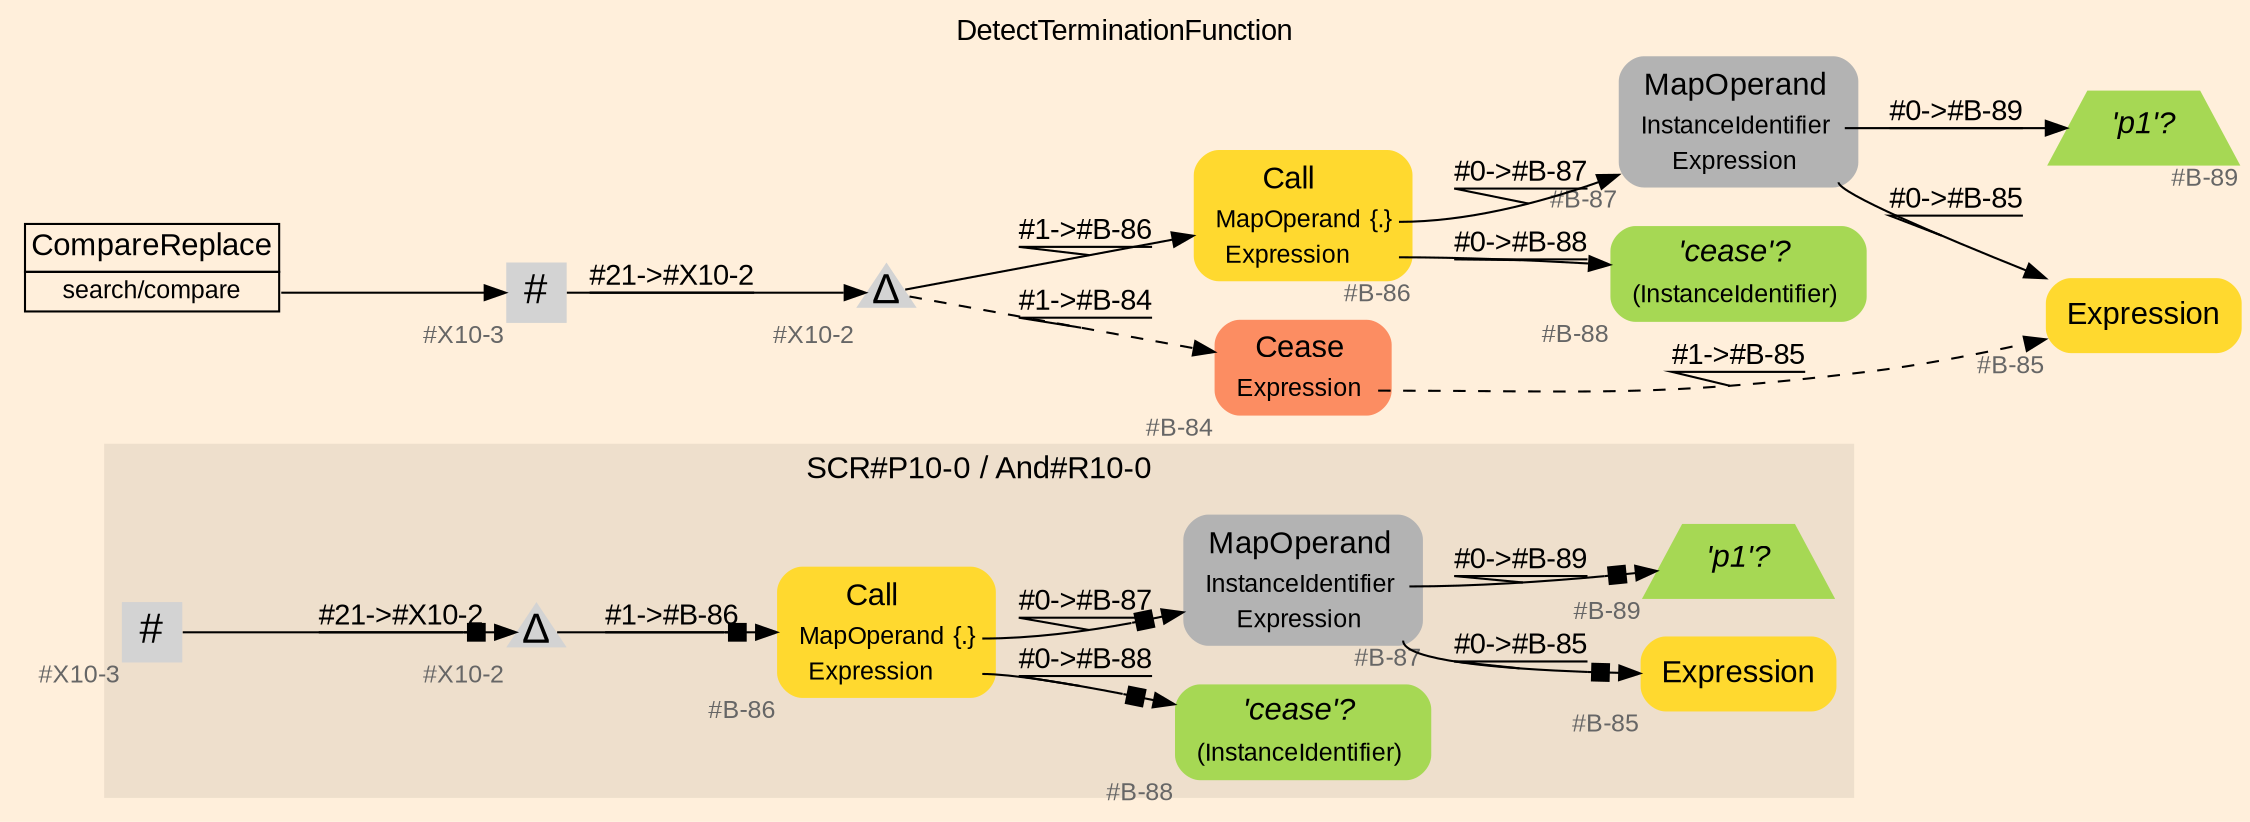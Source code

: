digraph "DetectTerminationFunction" {
label = "DetectTerminationFunction"
labelloc = t
graph [
    rankdir = "LR"
    ranksep = 0.3
    bgcolor = antiquewhite1
    color = black
    fontcolor = black
    fontname = "Arial"
];
node [
    fontname = "Arial"
];
edge [
    fontname = "Arial"
];

// -------------------- figure And#R10-0 --------------------
// -------- region And#R10-0 ----------
subgraph "clusterAnd#R10-0" {
    label = "SCR#P10-0 / And#R10-0"
    style = "filled"
    color = antiquewhite2
    fontsize = "15"
    // -------- block And#R10-0/#B-85 ----------
    "And#R10-0/#B-85" [
        fillcolor = "/set28/6"
        xlabel = "#B-85"
        fontsize = "12"
        fontcolor = grey40
        shape = "plaintext"
        label = <<TABLE BORDER="0" CELLBORDER="0" CELLSPACING="0">
         <TR><TD><FONT COLOR="black" POINT-SIZE="15">Expression</FONT></TD></TR>
        </TABLE>>
        style = "rounded,filled"
    ];
    
    // -------- block And#R10-0/#B-86 ----------
    "And#R10-0/#B-86" [
        fillcolor = "/set28/6"
        xlabel = "#B-86"
        fontsize = "12"
        fontcolor = grey40
        shape = "plaintext"
        label = <<TABLE BORDER="0" CELLBORDER="0" CELLSPACING="0">
         <TR><TD><FONT COLOR="black" POINT-SIZE="15">Call</FONT></TD></TR>
         <TR><TD><FONT COLOR="black" POINT-SIZE="12">MapOperand</FONT></TD><TD PORT="port0"><FONT COLOR="black" POINT-SIZE="12">{.}</FONT></TD></TR>
         <TR><TD><FONT COLOR="black" POINT-SIZE="12">Expression</FONT></TD><TD PORT="port1"></TD></TR>
        </TABLE>>
        style = "rounded,filled"
    ];
    
    // -------- block And#R10-0/#B-87 ----------
    "And#R10-0/#B-87" [
        fillcolor = "/set28/8"
        xlabel = "#B-87"
        fontsize = "12"
        fontcolor = grey40
        shape = "plaintext"
        label = <<TABLE BORDER="0" CELLBORDER="0" CELLSPACING="0">
         <TR><TD><FONT COLOR="black" POINT-SIZE="15">MapOperand</FONT></TD></TR>
         <TR><TD><FONT COLOR="black" POINT-SIZE="12">InstanceIdentifier</FONT></TD><TD PORT="port0"></TD></TR>
         <TR><TD><FONT COLOR="black" POINT-SIZE="12">Expression</FONT></TD><TD PORT="port1"></TD></TR>
        </TABLE>>
        style = "rounded,filled"
    ];
    
    // -------- block And#R10-0/#B-88 ----------
    "And#R10-0/#B-88" [
        fillcolor = "/set28/5"
        xlabel = "#B-88"
        fontsize = "12"
        fontcolor = grey40
        shape = "plaintext"
        label = <<TABLE BORDER="0" CELLBORDER="0" CELLSPACING="0">
         <TR><TD><FONT COLOR="black" POINT-SIZE="15"><I>'cease'?</I></FONT></TD></TR>
         <TR><TD><FONT COLOR="black" POINT-SIZE="12">(InstanceIdentifier)</FONT></TD><TD PORT="port0"></TD></TR>
        </TABLE>>
        style = "rounded,filled"
    ];
    
    // -------- block And#R10-0/#B-89 ----------
    "And#R10-0/#B-89" [
        fillcolor = "/set28/5"
        xlabel = "#B-89"
        fontsize = "12"
        fontcolor = grey40
        shape = "trapezium"
        label = <<FONT COLOR="black" POINT-SIZE="15"><I>'p1'?</I></FONT>>
        style = "filled"
        penwidth = 0.0
    ];
    
    // -------- block And#R10-0/#X10-2 ----------
    "And#R10-0/#X10-2" [
        xlabel = "#X10-2"
        fontsize = "12"
        fontcolor = grey40
        shape = "triangle"
        label = <<FONT COLOR="black" POINT-SIZE="20">Δ</FONT>>
        style = "filled"
        penwidth = 0.0
        fixedsize = true
        width = 0.4
        height = 0.4
    ];
    
    // -------- block And#R10-0/#X10-3 ----------
    "And#R10-0/#X10-3" [
        xlabel = "#X10-3"
        fontsize = "12"
        fontcolor = grey40
        shape = "square"
        label = <<FONT COLOR="black" POINT-SIZE="20">#</FONT>>
        style = "filled"
        penwidth = 0.0
        fixedsize = true
        width = 0.4
        height = 0.4
    ];
    
}

"And#R10-0/#B-86":port0 -> "And#R10-0/#B-87" [
    arrowhead="normalnonebox"
    label = "#0-&gt;#B-87"
    decorate = true
    color = black
    fontcolor = black
];

"And#R10-0/#B-86":port1 -> "And#R10-0/#B-88" [
    arrowhead="normalnonebox"
    label = "#0-&gt;#B-88"
    decorate = true
    color = black
    fontcolor = black
];

"And#R10-0/#B-87":port0 -> "And#R10-0/#B-89" [
    arrowhead="normalnonebox"
    label = "#0-&gt;#B-89"
    decorate = true
    color = black
    fontcolor = black
];

"And#R10-0/#B-87":port1 -> "And#R10-0/#B-85" [
    arrowhead="normalnonebox"
    label = "#0-&gt;#B-85"
    decorate = true
    color = black
    fontcolor = black
];

"And#R10-0/#X10-2" -> "And#R10-0/#B-86" [
    arrowhead="normalnonebox"
    label = "#1-&gt;#B-86"
    decorate = true
    color = black
    fontcolor = black
];

"And#R10-0/#X10-3" -> "And#R10-0/#X10-2" [
    arrowhead="normalnonebox"
    label = "#21-&gt;#X10-2"
    decorate = true
    color = black
    fontcolor = black
];


// -------------------- transformation figure --------------------
// -------- block CR#X10-4 ----------
"CR#X10-4" [
    fillcolor = antiquewhite1
    fontsize = "12"
    fontcolor = grey40
    shape = "plaintext"
    label = <<TABLE BORDER="0" CELLBORDER="1" CELLSPACING="0">
     <TR><TD><FONT COLOR="black" POINT-SIZE="15">CompareReplace</FONT></TD></TR>
     <TR><TD PORT="port0"><FONT COLOR="black" POINT-SIZE="12">search/compare</FONT></TD></TR>
    </TABLE>>
    style = "filled"
    color = black
];

// -------- block #X10-3 ----------
"#X10-3" [
    xlabel = "#X10-3"
    fontsize = "12"
    fontcolor = grey40
    shape = "square"
    label = <<FONT COLOR="black" POINT-SIZE="20">#</FONT>>
    style = "filled"
    penwidth = 0.0
    fixedsize = true
    width = 0.4
    height = 0.4
];

// -------- block #X10-2 ----------
"#X10-2" [
    xlabel = "#X10-2"
    fontsize = "12"
    fontcolor = grey40
    shape = "triangle"
    label = <<FONT COLOR="black" POINT-SIZE="20">Δ</FONT>>
    style = "filled"
    penwidth = 0.0
    fixedsize = true
    width = 0.4
    height = 0.4
];

// -------- block #B-86 ----------
"#B-86" [
    fillcolor = "/set28/6"
    xlabel = "#B-86"
    fontsize = "12"
    fontcolor = grey40
    shape = "plaintext"
    label = <<TABLE BORDER="0" CELLBORDER="0" CELLSPACING="0">
     <TR><TD><FONT COLOR="black" POINT-SIZE="15">Call</FONT></TD></TR>
     <TR><TD><FONT COLOR="black" POINT-SIZE="12">MapOperand</FONT></TD><TD PORT="port0"><FONT COLOR="black" POINT-SIZE="12">{.}</FONT></TD></TR>
     <TR><TD><FONT COLOR="black" POINT-SIZE="12">Expression</FONT></TD><TD PORT="port1"></TD></TR>
    </TABLE>>
    style = "rounded,filled"
];

// -------- block #B-87 ----------
"#B-87" [
    fillcolor = "/set28/8"
    xlabel = "#B-87"
    fontsize = "12"
    fontcolor = grey40
    shape = "plaintext"
    label = <<TABLE BORDER="0" CELLBORDER="0" CELLSPACING="0">
     <TR><TD><FONT COLOR="black" POINT-SIZE="15">MapOperand</FONT></TD></TR>
     <TR><TD><FONT COLOR="black" POINT-SIZE="12">InstanceIdentifier</FONT></TD><TD PORT="port0"></TD></TR>
     <TR><TD><FONT COLOR="black" POINT-SIZE="12">Expression</FONT></TD><TD PORT="port1"></TD></TR>
    </TABLE>>
    style = "rounded,filled"
];

// -------- block #B-89 ----------
"#B-89" [
    fillcolor = "/set28/5"
    xlabel = "#B-89"
    fontsize = "12"
    fontcolor = grey40
    shape = "trapezium"
    label = <<FONT COLOR="black" POINT-SIZE="15"><I>'p1'?</I></FONT>>
    style = "filled"
    penwidth = 0.0
];

// -------- block #B-85 ----------
"#B-85" [
    fillcolor = "/set28/6"
    xlabel = "#B-85"
    fontsize = "12"
    fontcolor = grey40
    shape = "plaintext"
    label = <<TABLE BORDER="0" CELLBORDER="0" CELLSPACING="0">
     <TR><TD><FONT COLOR="black" POINT-SIZE="15">Expression</FONT></TD></TR>
    </TABLE>>
    style = "rounded,filled"
];

// -------- block #B-88 ----------
"#B-88" [
    fillcolor = "/set28/5"
    xlabel = "#B-88"
    fontsize = "12"
    fontcolor = grey40
    shape = "plaintext"
    label = <<TABLE BORDER="0" CELLBORDER="0" CELLSPACING="0">
     <TR><TD><FONT COLOR="black" POINT-SIZE="15"><I>'cease'?</I></FONT></TD></TR>
     <TR><TD><FONT COLOR="black" POINT-SIZE="12">(InstanceIdentifier)</FONT></TD><TD PORT="port0"></TD></TR>
    </TABLE>>
    style = "rounded,filled"
];

// -------- block #B-84 ----------
"#B-84" [
    fillcolor = "/set28/2"
    xlabel = "#B-84"
    fontsize = "12"
    fontcolor = grey40
    shape = "plaintext"
    label = <<TABLE BORDER="0" CELLBORDER="0" CELLSPACING="0">
     <TR><TD><FONT COLOR="black" POINT-SIZE="15">Cease</FONT></TD></TR>
     <TR><TD><FONT COLOR="black" POINT-SIZE="12">Expression</FONT></TD><TD PORT="port0"></TD></TR>
    </TABLE>>
    style = "rounded,filled"
];

"CR#X10-4":port0 -> "#X10-3" [
    label = ""
    decorate = true
    color = black
    fontcolor = black
];

"#X10-3" -> "#X10-2" [
    label = "#21-&gt;#X10-2"
    decorate = true
    color = black
    fontcolor = black
];

"#X10-2" -> "#B-86" [
    label = "#1-&gt;#B-86"
    decorate = true
    color = black
    fontcolor = black
];

"#X10-2" -> "#B-84" [
    style="dashed"
    label = "#1-&gt;#B-84"
    decorate = true
    color = black
    fontcolor = black
];

"#B-86":port0 -> "#B-87" [
    label = "#0-&gt;#B-87"
    decorate = true
    color = black
    fontcolor = black
];

"#B-86":port1 -> "#B-88" [
    label = "#0-&gt;#B-88"
    decorate = true
    color = black
    fontcolor = black
];

"#B-87":port0 -> "#B-89" [
    label = "#0-&gt;#B-89"
    decorate = true
    color = black
    fontcolor = black
];

"#B-87":port1 -> "#B-85" [
    label = "#0-&gt;#B-85"
    decorate = true
    color = black
    fontcolor = black
];

"#B-84":port0 -> "#B-85" [
    style="dashed"
    label = "#1-&gt;#B-85"
    decorate = true
    color = black
    fontcolor = black
];


}

